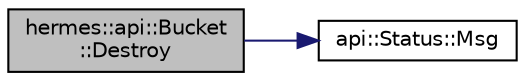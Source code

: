 digraph "hermes::api::Bucket::Destroy"
{
 // LATEX_PDF_SIZE
  edge [fontname="Helvetica",fontsize="10",labelfontname="Helvetica",labelfontsize="10"];
  node [fontname="Helvetica",fontsize="10",shape=record];
  rankdir="LR";
  Node1 [label="hermes::api::Bucket\l::Destroy",height=0.2,width=0.4,color="black", fillcolor="grey75", style="filled", fontcolor="black",tooltip=" "];
  Node1 -> Node2 [color="midnightblue",fontsize="10",style="solid",fontname="Helvetica"];
  Node2 [label="api::Status::Msg",height=0.2,width=0.4,color="black", fillcolor="white", style="filled",URL="$classapi_1_1_status.html#ac896de1ec4175376237ca1088e901f23",tooltip=" "];
}
